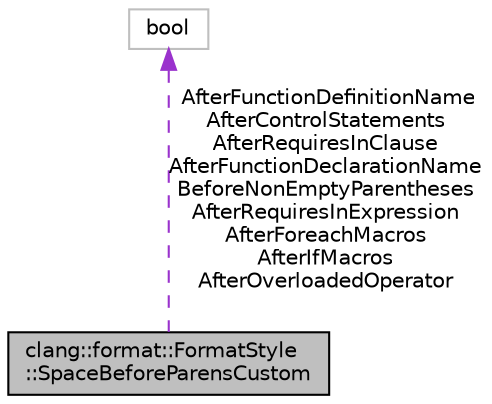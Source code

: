 digraph "clang::format::FormatStyle::SpaceBeforeParensCustom"
{
 // LATEX_PDF_SIZE
  bgcolor="transparent";
  edge [fontname="Helvetica",fontsize="10",labelfontname="Helvetica",labelfontsize="10"];
  node [fontname="Helvetica",fontsize="10",shape=record];
  Node1 [label="clang::format::FormatStyle\l::SpaceBeforeParensCustom",height=0.2,width=0.4,color="black", fillcolor="grey75", style="filled", fontcolor="black",tooltip="Precise control over the spacing before parentheses."];
  Node2 -> Node1 [dir="back",color="darkorchid3",fontsize="10",style="dashed",label=" AfterFunctionDefinitionName\nAfterControlStatements\nAfterRequiresInClause\nAfterFunctionDeclarationName\nBeforeNonEmptyParentheses\nAfterRequiresInExpression\nAfterForeachMacros\nAfterIfMacros\nAfterOverloadedOperator" ,fontname="Helvetica"];
  Node2 [label="bool",height=0.2,width=0.4,color="grey75",tooltip=" "];
}
